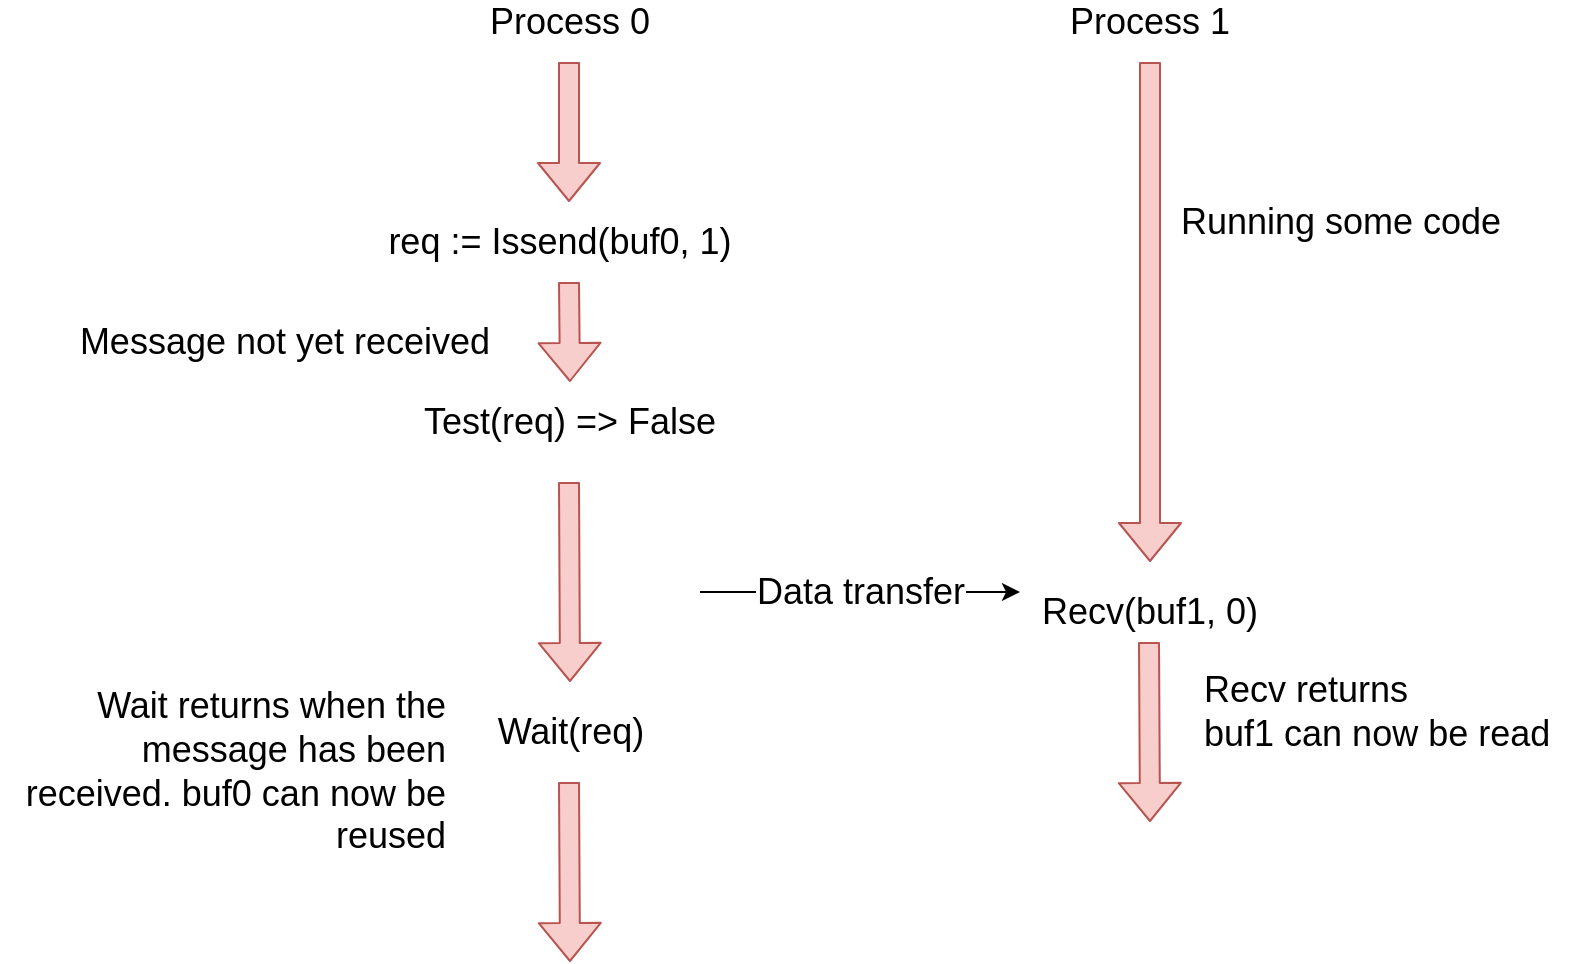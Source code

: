 <mxfile version="13.9.9" type="device"><diagram id="vIhZ33bq2ibH0A2TdWgS" name="Page-1"><mxGraphModel dx="1613" dy="580" grid="1" gridSize="10" guides="1" tooltips="1" connect="1" arrows="1" fold="1" page="1" pageScale="1" pageWidth="827" pageHeight="1169" math="0" shadow="0"><root><mxCell id="0"/><mxCell id="1" parent="0"/><mxCell id="lvelJT5Dz3dfSmNqFBKj-2" value="Process 0" style="text;html=1;strokeColor=none;fillColor=none;align=center;verticalAlign=middle;whiteSpace=wrap;rounded=0;fontSize=18;" parent="1" vertex="1"><mxGeometry x="120" y="90" width="90" height="20" as="geometry"/></mxCell><mxCell id="lvelJT5Dz3dfSmNqFBKj-3" value="" style="shape=flexArrow;endArrow=classic;html=1;fontSize=18;fillColor=#f8cecc;strokeColor=#b85450;" parent="1" edge="1"><mxGeometry width="50" height="50" relative="1" as="geometry"><mxPoint x="164.5" y="120" as="sourcePoint"/><mxPoint x="164.5" y="190" as="targetPoint"/></mxGeometry></mxCell><mxCell id="lvelJT5Dz3dfSmNqFBKj-4" value="req := Issend(buf0, 1)" style="text;html=1;strokeColor=none;fillColor=none;align=center;verticalAlign=middle;whiteSpace=wrap;rounded=0;fontSize=18;" parent="1" vertex="1"><mxGeometry x="70" y="200" width="180" height="20" as="geometry"/></mxCell><mxCell id="lvelJT5Dz3dfSmNqFBKj-7" value="" style="shape=flexArrow;endArrow=classic;html=1;fontSize=18;fillColor=#f8cecc;strokeColor=#b85450;" parent="1" edge="1"><mxGeometry width="50" height="50" relative="1" as="geometry"><mxPoint x="164.5" y="230" as="sourcePoint"/><mxPoint x="165" y="280" as="targetPoint"/></mxGeometry></mxCell><mxCell id="lvelJT5Dz3dfSmNqFBKj-9" value="Process 1" style="text;html=1;strokeColor=none;fillColor=none;align=center;verticalAlign=middle;whiteSpace=wrap;rounded=0;fontSize=18;" parent="1" vertex="1"><mxGeometry x="410" y="90" width="90" height="20" as="geometry"/></mxCell><mxCell id="lvelJT5Dz3dfSmNqFBKj-10" value="" style="shape=flexArrow;endArrow=classic;html=1;fontSize=18;fillColor=#f8cecc;strokeColor=#b85450;" parent="1" edge="1"><mxGeometry width="50" height="50" relative="1" as="geometry"><mxPoint x="455" y="120" as="sourcePoint"/><mxPoint x="455" y="370" as="targetPoint"/></mxGeometry></mxCell><mxCell id="lvelJT5Dz3dfSmNqFBKj-11" value="Recv(buf1, 0)" style="text;html=1;strokeColor=none;fillColor=none;align=center;verticalAlign=middle;whiteSpace=wrap;rounded=0;fontSize=18;" parent="1" vertex="1"><mxGeometry x="390" y="385" width="130" height="20" as="geometry"/></mxCell><mxCell id="lvelJT5Dz3dfSmNqFBKj-14" value="Running some code" style="text;html=1;align=center;verticalAlign=middle;resizable=0;points=[];autosize=1;fontSize=18;" parent="1" vertex="1"><mxGeometry x="460" y="185" width="180" height="30" as="geometry"/></mxCell><mxCell id="lvelJT5Dz3dfSmNqFBKj-15" value="Data transfer" style="endArrow=classic;html=1;fontSize=18;entryX=0;entryY=0;entryDx=0;entryDy=0;" parent="1" edge="1" target="lvelJT5Dz3dfSmNqFBKj-11"><mxGeometry width="50" height="50" relative="1" as="geometry"><mxPoint x="230" y="385" as="sourcePoint"/><mxPoint x="370" y="430" as="targetPoint"/></mxGeometry></mxCell><mxCell id="lvelJT5Dz3dfSmNqFBKj-19" value="" style="shape=flexArrow;endArrow=classic;html=1;fontSize=18;fillColor=#f8cecc;strokeColor=#b85450;" parent="1" edge="1"><mxGeometry width="50" height="50" relative="1" as="geometry"><mxPoint x="164.5" y="480" as="sourcePoint"/><mxPoint x="165" y="570" as="targetPoint"/></mxGeometry></mxCell><mxCell id="lvelJT5Dz3dfSmNqFBKj-21" value="" style="shape=flexArrow;endArrow=classic;html=1;fontSize=18;fillColor=#f8cecc;strokeColor=#b85450;" parent="1" edge="1"><mxGeometry width="50" height="50" relative="1" as="geometry"><mxPoint x="454.5" y="410" as="sourcePoint"/><mxPoint x="455" y="500" as="targetPoint"/></mxGeometry></mxCell><mxCell id="lvelJT5Dz3dfSmNqFBKj-22" value="Recv returns&lt;br&gt;&lt;div style=&quot;&quot;&gt;&lt;span&gt;buf1 can now be read&lt;/span&gt;&lt;/div&gt;" style="text;html=1;align=left;verticalAlign=middle;resizable=0;points=[];autosize=1;fontSize=18;" parent="1" vertex="1"><mxGeometry x="480" y="420" width="190" height="50" as="geometry"/></mxCell><mxCell id="kCkqX77_buroLLFhzpEn-2" value="Test(req) =&amp;gt; False" style="text;html=1;strokeColor=none;fillColor=none;align=center;verticalAlign=middle;whiteSpace=wrap;rounded=0;fontSize=18;" vertex="1" parent="1"><mxGeometry x="75" y="290" width="180" height="20" as="geometry"/></mxCell><mxCell id="kCkqX77_buroLLFhzpEn-3" value="" style="shape=flexArrow;endArrow=classic;html=1;fontSize=18;fillColor=#f8cecc;strokeColor=#b85450;" edge="1" parent="1"><mxGeometry width="50" height="50" relative="1" as="geometry"><mxPoint x="164.5" y="330" as="sourcePoint"/><mxPoint x="165" y="430" as="targetPoint"/></mxGeometry></mxCell><mxCell id="kCkqX77_buroLLFhzpEn-4" value="Message not yet received" style="text;html=1;strokeColor=none;fillColor=none;align=center;verticalAlign=middle;whiteSpace=wrap;rounded=0;fontSize=18;" vertex="1" parent="1"><mxGeometry x="-90" y="250" width="225" height="20" as="geometry"/></mxCell><mxCell id="kCkqX77_buroLLFhzpEn-6" value="Wait(req)" style="text;html=1;align=center;verticalAlign=middle;resizable=0;points=[];autosize=1;strokeWidth=1;fontSize=18;" vertex="1" parent="1"><mxGeometry x="120" y="440" width="90" height="30" as="geometry"/></mxCell><mxCell id="kCkqX77_buroLLFhzpEn-7" value="Wait returns when the message has been received. buf0 can now be reused" style="text;html=1;strokeColor=none;fillColor=none;align=right;verticalAlign=middle;whiteSpace=wrap;rounded=0;fontSize=18;" vertex="1" parent="1"><mxGeometry x="-120" y="430" width="225" height="90" as="geometry"/></mxCell></root></mxGraphModel></diagram></mxfile>
